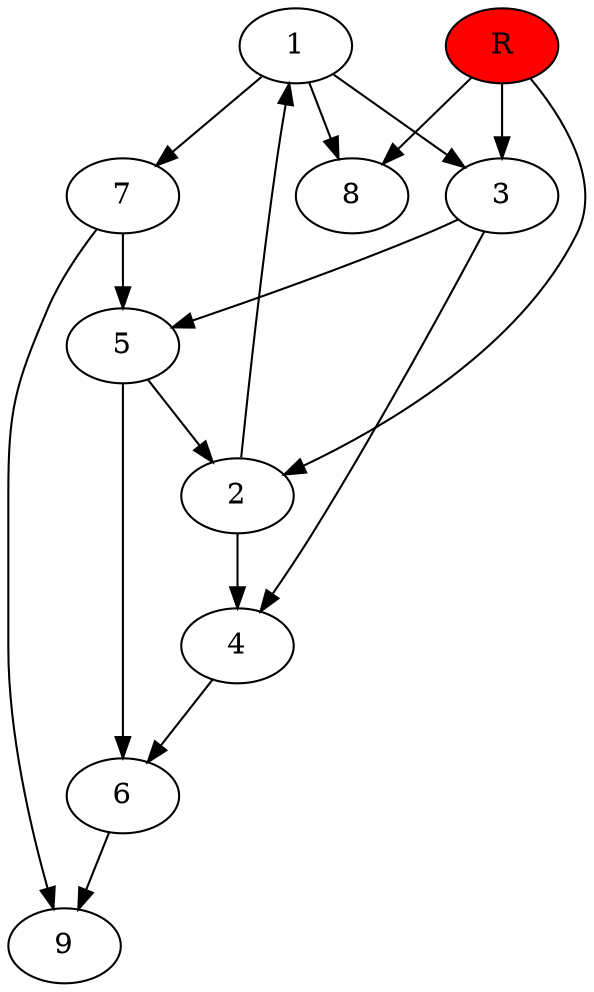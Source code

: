 digraph prb4071 {
	1
	2
	3
	4
	5
	6
	7
	8
	R [fillcolor="#ff0000" style=filled]
	1 -> 3
	1 -> 7
	1 -> 8
	2 -> 1
	2 -> 4
	3 -> 4
	3 -> 5
	4 -> 6
	5 -> 2
	5 -> 6
	6 -> 9
	7 -> 5
	7 -> 9
	R -> 2
	R -> 3
	R -> 8
}
